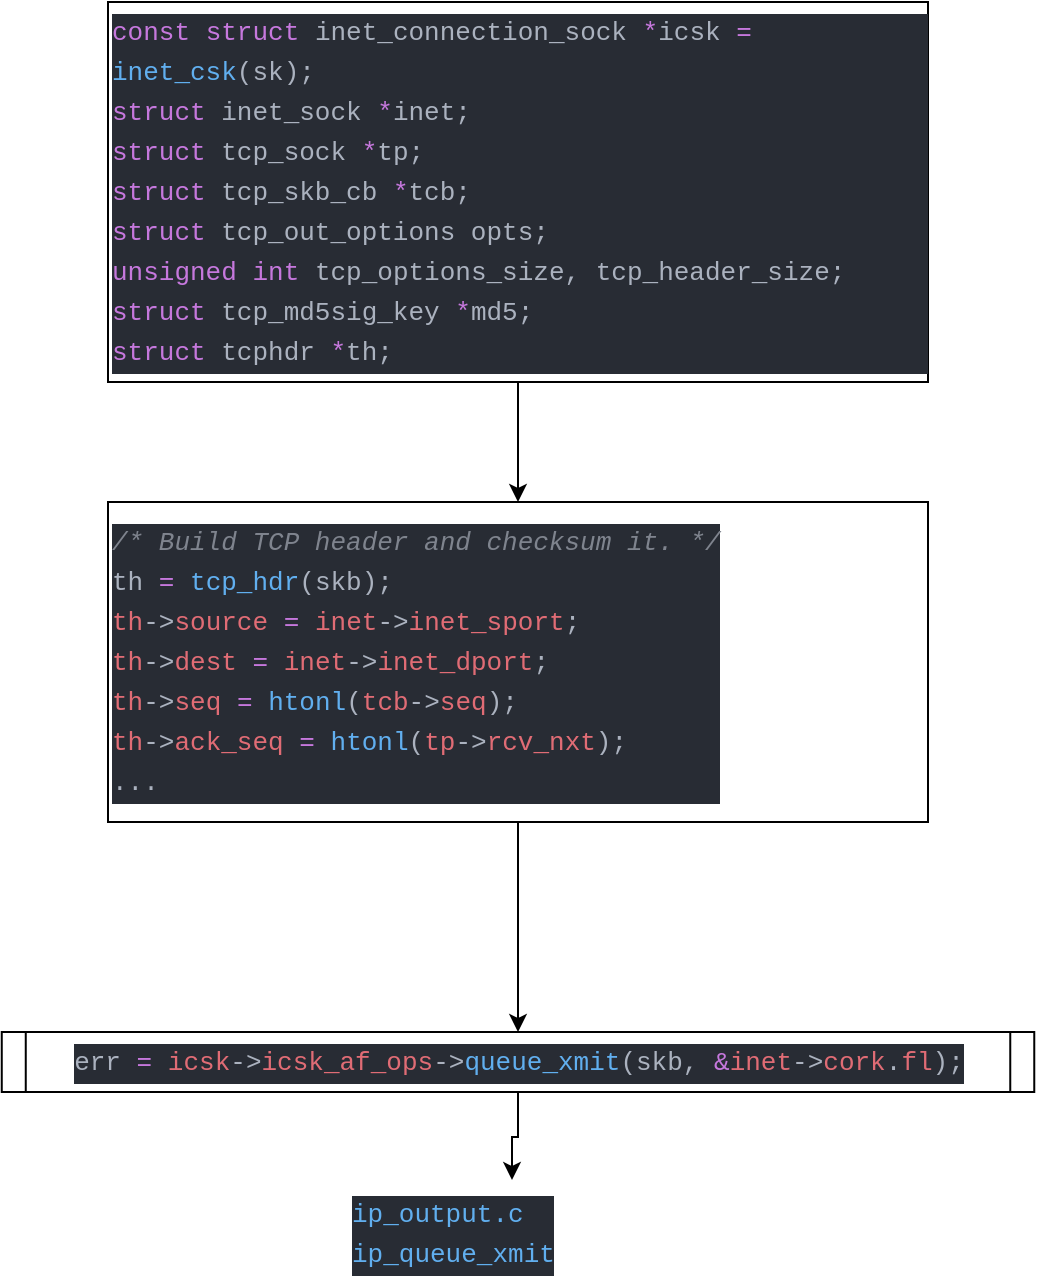 <mxfile version="13.1.3">
    <diagram id="6hGFLwfOUW9BJ-s0fimq" name="Page-1">
        <mxGraphModel dx="1376" dy="785" grid="1" gridSize="10" guides="1" tooltips="1" connect="1" arrows="1" fold="1" page="1" pageScale="1" pageWidth="827" pageHeight="1169" math="0" shadow="0">
            <root>
                <mxCell id="0"/>
                <mxCell id="1" parent="0"/>
                <mxCell id="5" style="edgeStyle=orthogonalEdgeStyle;rounded=0;orthogonalLoop=1;jettySize=auto;html=1;exitX=0.5;exitY=1;exitDx=0;exitDy=0;entryX=0.5;entryY=0;entryDx=0;entryDy=0;" edge="1" parent="1" source="2" target="4">
                    <mxGeometry relative="1" as="geometry"/>
                </mxCell>
                <mxCell id="2" value="&lt;div style=&quot;color: rgb(171 , 178 , 191) ; background-color: rgb(40 , 44 , 52) ; font-family: &amp;#34;monaco&amp;#34; , &amp;#34;menlo&amp;#34; , &amp;#34;monaco&amp;#34; , &amp;#34;courier new&amp;#34; , monospace ; font-size: 13px ; line-height: 20px&quot;&gt;&lt;div&gt;&lt;span style=&quot;color: #c678dd&quot;&gt;const&lt;/span&gt; &lt;span style=&quot;color: #c678dd&quot;&gt;struct&lt;/span&gt; inet_connection_sock &lt;span style=&quot;color: #c678dd&quot;&gt;*&lt;/span&gt;icsk &lt;span style=&quot;color: #c678dd&quot;&gt;=&lt;/span&gt; &lt;span style=&quot;color: #61afef&quot;&gt;inet_csk&lt;/span&gt;(sk);&lt;/div&gt;&lt;div&gt;    &lt;span style=&quot;color: #c678dd&quot;&gt;struct&lt;/span&gt; inet_sock &lt;span style=&quot;color: #c678dd&quot;&gt;*&lt;/span&gt;inet;&lt;/div&gt;&lt;div&gt;    &lt;span style=&quot;color: #c678dd&quot;&gt;struct&lt;/span&gt; tcp_sock &lt;span style=&quot;color: #c678dd&quot;&gt;*&lt;/span&gt;tp;&lt;/div&gt;&lt;div&gt;    &lt;span style=&quot;color: #c678dd&quot;&gt;struct&lt;/span&gt; tcp_skb_cb &lt;span style=&quot;color: #c678dd&quot;&gt;*&lt;/span&gt;tcb;&lt;/div&gt;&lt;div&gt;    &lt;span style=&quot;color: #c678dd&quot;&gt;struct&lt;/span&gt; tcp_out_options opts;&lt;/div&gt;&lt;div&gt;    &lt;span style=&quot;color: #c678dd&quot;&gt;unsigned&lt;/span&gt; &lt;span style=&quot;color: #c678dd&quot;&gt;int&lt;/span&gt; tcp_options_size, tcp_header_size;&lt;/div&gt;&lt;div&gt;    &lt;span style=&quot;color: #c678dd&quot;&gt;struct&lt;/span&gt; tcp_md5sig_key &lt;span style=&quot;color: #c678dd&quot;&gt;*&lt;/span&gt;md5;&lt;/div&gt;&lt;div&gt;    &lt;span style=&quot;color: #c678dd&quot;&gt;struct&lt;/span&gt; tcphdr &lt;span style=&quot;color: #c678dd&quot;&gt;*&lt;/span&gt;th;&lt;/div&gt;&lt;/div&gt;" style="align=left;rounded=0;whiteSpace=wrap;html=1;" vertex="1" parent="1">
                    <mxGeometry x="220" y="40" width="410" height="190" as="geometry"/>
                </mxCell>
                <mxCell id="7" style="edgeStyle=orthogonalEdgeStyle;rounded=0;orthogonalLoop=1;jettySize=auto;html=1;exitX=0.5;exitY=1;exitDx=0;exitDy=0;entryX=0.5;entryY=0;entryDx=0;entryDy=0;" edge="1" parent="1" source="4" target="6">
                    <mxGeometry relative="1" as="geometry"/>
                </mxCell>
                <mxCell id="4" value="&lt;div style=&quot;color: rgb(171 , 178 , 191) ; background-color: rgb(40 , 44 , 52) ; font-family: &amp;#34;monaco&amp;#34; , &amp;#34;menlo&amp;#34; , &amp;#34;monaco&amp;#34; , &amp;#34;courier new&amp;#34; , monospace ; font-size: 13px ; line-height: 20px&quot;&gt;&lt;div style=&quot;font-family: &amp;#34;monaco&amp;#34; , &amp;#34;menlo&amp;#34; , &amp;#34;monaco&amp;#34; , &amp;#34;courier new&amp;#34; , monospace ; line-height: 20px&quot;&gt;&lt;div&gt;&lt;span style=&quot;color: #7f848e ; font-style: italic&quot;&gt;/* Build TCP header and checksum it. */&lt;/span&gt;&lt;/div&gt;&lt;div&gt;    th &lt;span style=&quot;color: #c678dd&quot;&gt;=&lt;/span&gt; &lt;span style=&quot;color: #61afef&quot;&gt;tcp_hdr&lt;/span&gt;(skb);&lt;/div&gt;&lt;div&gt;    &lt;span style=&quot;color: #e06c75&quot;&gt;th&lt;/span&gt;-&amp;gt;&lt;span style=&quot;color: #e06c75&quot;&gt;source&lt;/span&gt; &lt;span style=&quot;color: #c678dd&quot;&gt;=&lt;/span&gt; &lt;span style=&quot;color: #e06c75&quot;&gt;inet&lt;/span&gt;-&amp;gt;&lt;span style=&quot;color: #e06c75&quot;&gt;inet_sport&lt;/span&gt;;&lt;/div&gt;&lt;div&gt;    &lt;span style=&quot;color: #e06c75&quot;&gt;th&lt;/span&gt;-&amp;gt;&lt;span style=&quot;color: #e06c75&quot;&gt;dest&lt;/span&gt; &lt;span style=&quot;color: #c678dd&quot;&gt;=&lt;/span&gt; &lt;span style=&quot;color: #e06c75&quot;&gt;inet&lt;/span&gt;-&amp;gt;&lt;span style=&quot;color: #e06c75&quot;&gt;inet_dport&lt;/span&gt;;&lt;/div&gt;&lt;div&gt;    &lt;span style=&quot;color: #e06c75&quot;&gt;th&lt;/span&gt;-&amp;gt;&lt;span style=&quot;color: #e06c75&quot;&gt;seq&lt;/span&gt; &lt;span style=&quot;color: #c678dd&quot;&gt;=&lt;/span&gt; &lt;span style=&quot;color: #61afef&quot;&gt;htonl&lt;/span&gt;(&lt;span style=&quot;color: #e06c75&quot;&gt;tcb&lt;/span&gt;-&amp;gt;&lt;span style=&quot;color: #e06c75&quot;&gt;seq&lt;/span&gt;);&lt;/div&gt;&lt;div&gt;    &lt;span style=&quot;color: #e06c75&quot;&gt;th&lt;/span&gt;-&amp;gt;&lt;span style=&quot;color: #e06c75&quot;&gt;ack_seq&lt;/span&gt; &lt;span style=&quot;color: #c678dd&quot;&gt;=&lt;/span&gt; &lt;span style=&quot;color: #61afef&quot;&gt;htonl&lt;/span&gt;(&lt;span style=&quot;color: #e06c75&quot;&gt;tp&lt;/span&gt;-&amp;gt;&lt;span style=&quot;color: #e06c75&quot;&gt;rcv_nxt&lt;/span&gt;);&lt;/div&gt;&lt;div&gt;...&lt;/div&gt;&lt;/div&gt;&lt;/div&gt;" style="align=left;rounded=0;whiteSpace=wrap;html=1;" vertex="1" parent="1">
                    <mxGeometry x="220" y="290" width="410" height="160" as="geometry"/>
                </mxCell>
                <mxCell id="9" style="edgeStyle=orthogonalEdgeStyle;rounded=0;orthogonalLoop=1;jettySize=auto;html=1;exitX=0.5;exitY=1;exitDx=0;exitDy=0;entryX=0.41;entryY=-0.025;entryDx=0;entryDy=0;entryPerimeter=0;" edge="1" parent="1" source="6" target="8">
                    <mxGeometry relative="1" as="geometry"/>
                </mxCell>
                <mxCell id="6" value="&lt;div style=&quot;color: rgb(171 , 178 , 191) ; background-color: rgb(40 , 44 , 52) ; font-family: &amp;#34;monaco&amp;#34; , &amp;#34;menlo&amp;#34; , &amp;#34;monaco&amp;#34; , &amp;#34;courier new&amp;#34; , monospace ; font-size: 13px ; line-height: 20px&quot;&gt;err &lt;span style=&quot;color: #c678dd&quot;&gt;=&lt;/span&gt; &lt;span style=&quot;color: #e06c75&quot;&gt;icsk&lt;/span&gt;-&amp;gt;&lt;span style=&quot;color: #e06c75&quot;&gt;icsk_af_ops&lt;/span&gt;-&amp;gt;&lt;span style=&quot;color: #61afef&quot;&gt;queue_xmit&lt;/span&gt;(skb, &lt;span style=&quot;color: #c678dd&quot;&gt;&amp;amp;&lt;/span&gt;&lt;span style=&quot;color: #e06c75&quot;&gt;inet&lt;/span&gt;-&amp;gt;&lt;span style=&quot;color: #e06c75&quot;&gt;cork&lt;/span&gt;.&lt;span style=&quot;color: #e06c75&quot;&gt;fl&lt;/span&gt;);&lt;/div&gt;" style="shape=process;whiteSpace=wrap;html=1;backgroundOutline=1;size=0.023;" vertex="1" parent="1">
                    <mxGeometry x="166.88" y="555" width="516.25" height="30" as="geometry"/>
                </mxCell>
                <mxCell id="8" value="&lt;div style=&quot;color: rgb(171 , 178 , 191) ; background-color: rgb(40 , 44 , 52) ; font-family: &amp;#34;monaco&amp;#34; , &amp;#34;menlo&amp;#34; , &amp;#34;monaco&amp;#34; , &amp;#34;courier new&amp;#34; , monospace ; font-weight: normal ; font-size: 13px ; line-height: 20px&quot;&gt;&lt;div&gt;&lt;span style=&quot;color: #61afef&quot;&gt;ip_output.c&lt;/span&gt;&lt;/div&gt;&lt;div&gt;&lt;span style=&quot;color: #61afef&quot;&gt;ip_queue_xmit&lt;/span&gt;&lt;/div&gt;&lt;/div&gt;" style="text;whiteSpace=wrap;html=1;" vertex="1" parent="1">
                    <mxGeometry x="340" y="630" width="200" height="40" as="geometry"/>
                </mxCell>
            </root>
        </mxGraphModel>
    </diagram>
</mxfile>